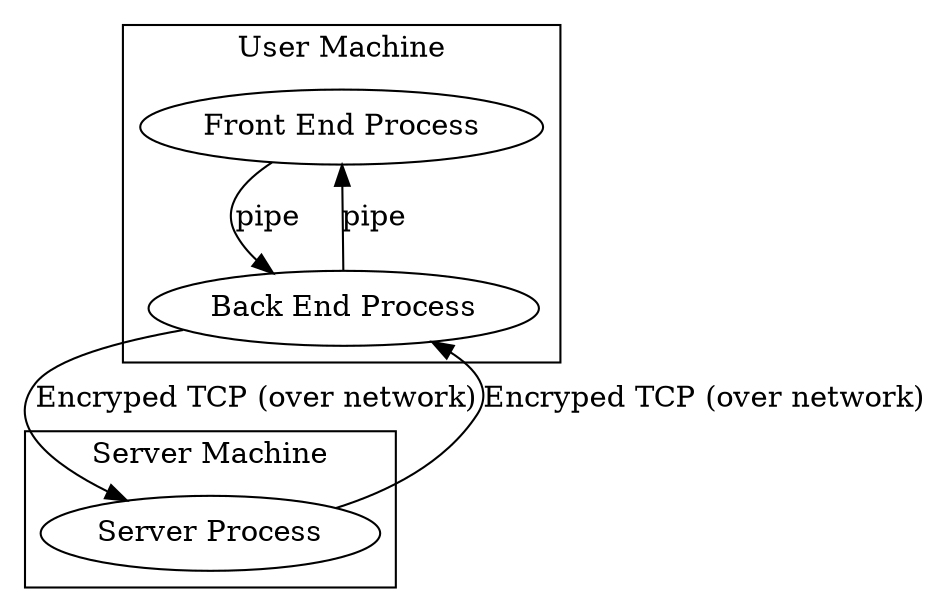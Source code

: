 digraph G
{

  subgraph cluster_0
  {
    front_end[label="Front End Process"];
    back_end[label="Back End Process"];
    front_end -> back_end[label="pipe"];
    back_end -> front_end[label="pipe"];
    label = "User Machine";
  }

  subgraph cluster_1
  {
    server[label="Server Process"]
    back_end -> server[label="Encryped TCP (over network)"];
    server -> back_end[label="Encryped TCP (over network)"];
    label = "Server Machine";
  }
}

